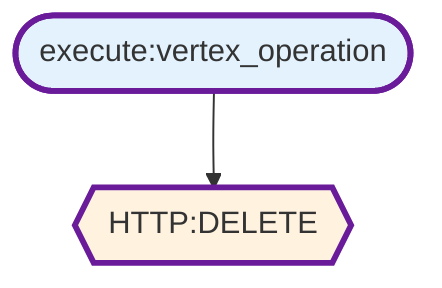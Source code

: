 flowchart TD
  execute_vertex_operation([execute:vertex_operation])
  HTTP_DELETE{{HTTP:DELETE}}
  execute_vertex_operation --> HTTP_DELETE
  classDef action fill:#E3F2FD,stroke:#1E88E5,stroke-width:1px;
  classDef method fill:#E8F5E9,stroke:#2E7D32,stroke-width:1px;
  classDef http   fill:#FFF3E0,stroke:#EF6C00,stroke-width:1px;
  classDef hot stroke:#6A1B9A,stroke-width:3px;
  classDef cycle stroke:#C62828,stroke-width:3px;
  classDef unused fill:#ECECEC,color:#6B7280,stroke:#9CA3AF;
  classDef undef stroke-dasharray:4 2,stroke:#EF4444;
  class execute_vertex_operation action;
  class HTTP_DELETE http;
  class execute_vertex_operation hot;
  class HTTP_DELETE hot;